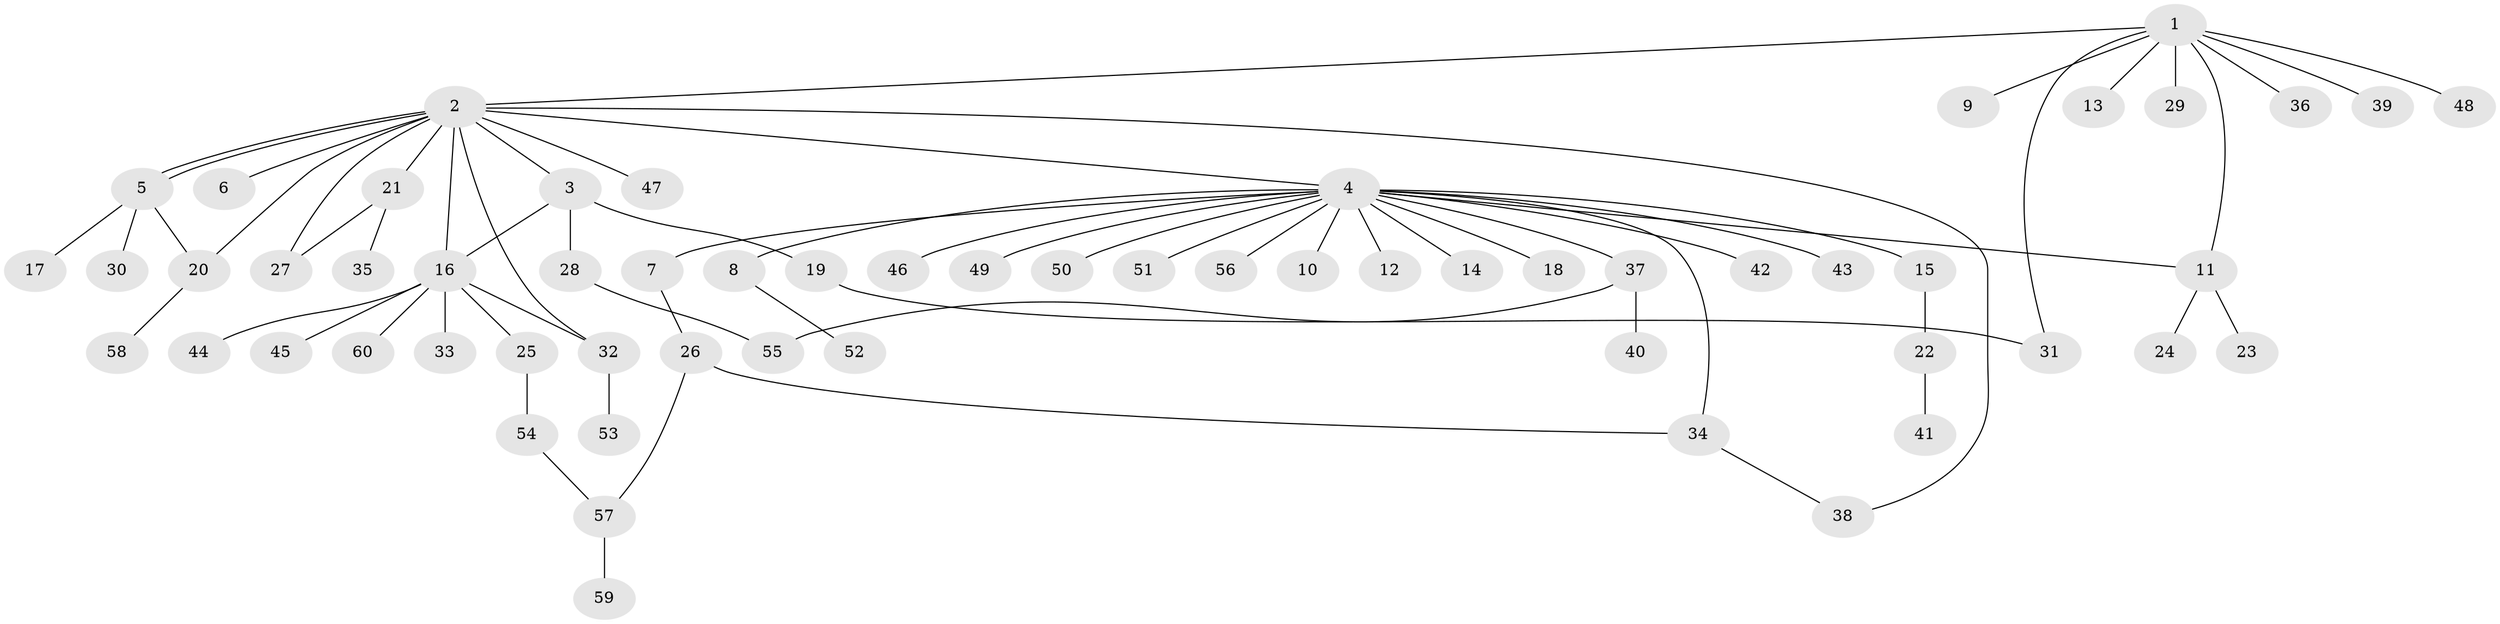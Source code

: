 // coarse degree distribution, {8: 0.03333333333333333, 11: 0.03333333333333333, 4: 0.03333333333333333, 5: 0.03333333333333333, 3: 0.16666666666666666, 1: 0.4666666666666667, 7: 0.03333333333333333, 2: 0.2}
// Generated by graph-tools (version 1.1) at 2025/50/03/04/25 22:50:08]
// undirected, 60 vertices, 70 edges
graph export_dot {
  node [color=gray90,style=filled];
  1;
  2;
  3;
  4;
  5;
  6;
  7;
  8;
  9;
  10;
  11;
  12;
  13;
  14;
  15;
  16;
  17;
  18;
  19;
  20;
  21;
  22;
  23;
  24;
  25;
  26;
  27;
  28;
  29;
  30;
  31;
  32;
  33;
  34;
  35;
  36;
  37;
  38;
  39;
  40;
  41;
  42;
  43;
  44;
  45;
  46;
  47;
  48;
  49;
  50;
  51;
  52;
  53;
  54;
  55;
  56;
  57;
  58;
  59;
  60;
  1 -- 2;
  1 -- 9;
  1 -- 11;
  1 -- 13;
  1 -- 29;
  1 -- 31;
  1 -- 36;
  1 -- 39;
  1 -- 48;
  2 -- 3;
  2 -- 4;
  2 -- 5;
  2 -- 5;
  2 -- 6;
  2 -- 16;
  2 -- 20;
  2 -- 21;
  2 -- 27;
  2 -- 32;
  2 -- 38;
  2 -- 47;
  3 -- 16;
  3 -- 19;
  3 -- 28;
  4 -- 7;
  4 -- 8;
  4 -- 10;
  4 -- 11;
  4 -- 12;
  4 -- 14;
  4 -- 15;
  4 -- 18;
  4 -- 34;
  4 -- 37;
  4 -- 42;
  4 -- 43;
  4 -- 46;
  4 -- 49;
  4 -- 50;
  4 -- 51;
  4 -- 56;
  5 -- 17;
  5 -- 20;
  5 -- 30;
  7 -- 26;
  8 -- 52;
  11 -- 23;
  11 -- 24;
  15 -- 22;
  16 -- 25;
  16 -- 32;
  16 -- 33;
  16 -- 44;
  16 -- 45;
  16 -- 60;
  19 -- 31;
  20 -- 58;
  21 -- 27;
  21 -- 35;
  22 -- 41;
  25 -- 54;
  26 -- 34;
  26 -- 57;
  28 -- 55;
  32 -- 53;
  34 -- 38;
  37 -- 40;
  37 -- 55;
  54 -- 57;
  57 -- 59;
}
